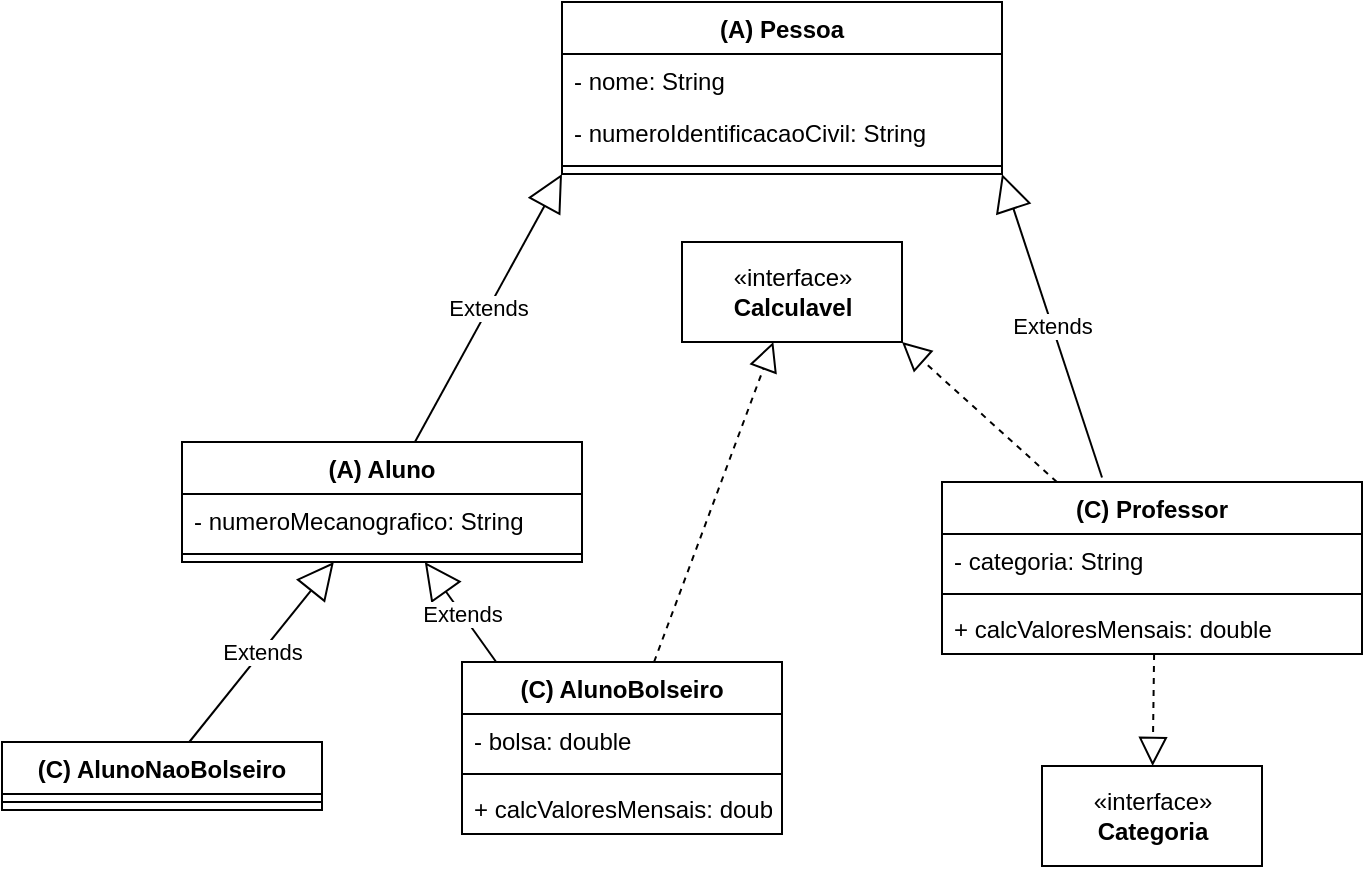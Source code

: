 <mxfile version="13.7.9" type="device"><diagram id="8RQ4-F48VzmFMLa-UICV" name="Page-1"><mxGraphModel dx="1108" dy="510" grid="1" gridSize="10" guides="1" tooltips="1" connect="1" arrows="1" fold="1" page="1" pageScale="1" pageWidth="827" pageHeight="1169" math="0" shadow="0"><root><mxCell id="0"/><mxCell id="1" parent="0"/><mxCell id="Sxa3ifZvIDoL00rnNnbX-16" value="«interface»&lt;br&gt;&lt;b&gt;Calculavel&lt;/b&gt;" style="html=1;" vertex="1" parent="1"><mxGeometry x="390" y="180" width="110" height="50" as="geometry"/></mxCell><mxCell id="Sxa3ifZvIDoL00rnNnbX-9" value="(C) Professor" style="swimlane;fontStyle=1;align=center;verticalAlign=top;childLayout=stackLayout;horizontal=1;startSize=26;horizontalStack=0;resizeParent=1;resizeParentMax=0;resizeLast=0;collapsible=1;marginBottom=0;" vertex="1" parent="1"><mxGeometry x="520" y="300" width="210" height="86" as="geometry"/></mxCell><mxCell id="Sxa3ifZvIDoL00rnNnbX-10" value="- categoria: String" style="text;strokeColor=none;fillColor=none;align=left;verticalAlign=top;spacingLeft=4;spacingRight=4;overflow=hidden;rotatable=0;points=[[0,0.5],[1,0.5]];portConstraint=eastwest;" vertex="1" parent="Sxa3ifZvIDoL00rnNnbX-9"><mxGeometry y="26" width="210" height="26" as="geometry"/></mxCell><mxCell id="Sxa3ifZvIDoL00rnNnbX-11" value="" style="line;strokeWidth=1;fillColor=none;align=left;verticalAlign=middle;spacingTop=-1;spacingLeft=3;spacingRight=3;rotatable=0;labelPosition=right;points=[];portConstraint=eastwest;" vertex="1" parent="Sxa3ifZvIDoL00rnNnbX-9"><mxGeometry y="52" width="210" height="8" as="geometry"/></mxCell><mxCell id="Sxa3ifZvIDoL00rnNnbX-14" value="+ calcValoresMensais: double" style="text;strokeColor=none;fillColor=none;align=left;verticalAlign=top;spacingLeft=4;spacingRight=4;overflow=hidden;rotatable=0;points=[[0,0.5],[1,0.5]];portConstraint=eastwest;" vertex="1" parent="Sxa3ifZvIDoL00rnNnbX-9"><mxGeometry y="60" width="210" height="26" as="geometry"/></mxCell><mxCell id="Sxa3ifZvIDoL00rnNnbX-17" value="" style="endArrow=block;dashed=1;endFill=0;endSize=12;html=1;" edge="1" parent="1" source="Sxa3ifZvIDoL00rnNnbX-21" target="Sxa3ifZvIDoL00rnNnbX-16"><mxGeometry width="160" relative="1" as="geometry"><mxPoint x="160" y="450" as="sourcePoint"/><mxPoint x="320" y="450" as="targetPoint"/></mxGeometry></mxCell><mxCell id="Sxa3ifZvIDoL00rnNnbX-18" value="" style="endArrow=block;dashed=1;endFill=0;endSize=12;html=1;entryX=1;entryY=1;entryDx=0;entryDy=0;" edge="1" parent="1" source="Sxa3ifZvIDoL00rnNnbX-9" target="Sxa3ifZvIDoL00rnNnbX-16"><mxGeometry width="160" relative="1" as="geometry"><mxPoint x="210" y="500" as="sourcePoint"/><mxPoint x="370" y="500" as="targetPoint"/></mxGeometry></mxCell><mxCell id="Sxa3ifZvIDoL00rnNnbX-19" value="Extends" style="endArrow=block;endSize=16;endFill=0;html=1;entryX=0;entryY=1;entryDx=0;entryDy=0;" edge="1" parent="1" source="Sxa3ifZvIDoL00rnNnbX-5" target="Sxa3ifZvIDoL00rnNnbX-1"><mxGeometry width="160" relative="1" as="geometry"><mxPoint x="160" y="250" as="sourcePoint"/><mxPoint x="320" y="250" as="targetPoint"/></mxGeometry></mxCell><mxCell id="Sxa3ifZvIDoL00rnNnbX-20" value="Extends" style="endArrow=block;endSize=16;endFill=0;html=1;exitX=0.381;exitY=-0.026;exitDx=0;exitDy=0;exitPerimeter=0;entryX=1;entryY=1;entryDx=0;entryDy=0;" edge="1" parent="1" source="Sxa3ifZvIDoL00rnNnbX-9" target="Sxa3ifZvIDoL00rnNnbX-1"><mxGeometry width="160" relative="1" as="geometry"><mxPoint x="210" y="450" as="sourcePoint"/><mxPoint x="370" y="450" as="targetPoint"/></mxGeometry></mxCell><mxCell id="Sxa3ifZvIDoL00rnNnbX-1" value="(A) Pessoa" style="swimlane;fontStyle=1;align=center;verticalAlign=top;childLayout=stackLayout;horizontal=1;startSize=26;horizontalStack=0;resizeParent=1;resizeParentMax=0;resizeLast=0;collapsible=1;marginBottom=0;" vertex="1" parent="1"><mxGeometry x="330" y="60" width="220" height="86" as="geometry"/></mxCell><mxCell id="Sxa3ifZvIDoL00rnNnbX-2" value="- nome: String" style="text;strokeColor=none;fillColor=none;align=left;verticalAlign=top;spacingLeft=4;spacingRight=4;overflow=hidden;rotatable=0;points=[[0,0.5],[1,0.5]];portConstraint=eastwest;" vertex="1" parent="Sxa3ifZvIDoL00rnNnbX-1"><mxGeometry y="26" width="220" height="26" as="geometry"/></mxCell><mxCell id="Sxa3ifZvIDoL00rnNnbX-15" value="- numeroIdentificacaoCivil: String" style="text;strokeColor=none;fillColor=none;align=left;verticalAlign=top;spacingLeft=4;spacingRight=4;overflow=hidden;rotatable=0;points=[[0,0.5],[1,0.5]];portConstraint=eastwest;" vertex="1" parent="Sxa3ifZvIDoL00rnNnbX-1"><mxGeometry y="52" width="220" height="26" as="geometry"/></mxCell><mxCell id="Sxa3ifZvIDoL00rnNnbX-3" value="" style="line;strokeWidth=1;fillColor=none;align=left;verticalAlign=middle;spacingTop=-1;spacingLeft=3;spacingRight=3;rotatable=0;labelPosition=right;points=[];portConstraint=eastwest;" vertex="1" parent="Sxa3ifZvIDoL00rnNnbX-1"><mxGeometry y="78" width="220" height="8" as="geometry"/></mxCell><mxCell id="Sxa3ifZvIDoL00rnNnbX-30" value="Extends" style="endArrow=block;endSize=16;endFill=0;html=1;" edge="1" parent="1" source="Sxa3ifZvIDoL00rnNnbX-25" target="Sxa3ifZvIDoL00rnNnbX-5"><mxGeometry width="160" relative="1" as="geometry"><mxPoint x="420" y="560" as="sourcePoint"/><mxPoint x="280.8" y="386.598" as="targetPoint"/></mxGeometry></mxCell><mxCell id="Sxa3ifZvIDoL00rnNnbX-31" value="Extends" style="endArrow=block;endSize=16;endFill=0;html=1;exitX=0.113;exitY=0.016;exitDx=0;exitDy=0;exitPerimeter=0;" edge="1" parent="1" source="Sxa3ifZvIDoL00rnNnbX-21" target="Sxa3ifZvIDoL00rnNnbX-5"><mxGeometry width="160" relative="1" as="geometry"><mxPoint x="40" y="440" as="sourcePoint"/><mxPoint x="200" y="440" as="targetPoint"/></mxGeometry></mxCell><mxCell id="Sxa3ifZvIDoL00rnNnbX-33" value="«interface»&lt;br&gt;&lt;b&gt;Categoria&lt;/b&gt;" style="html=1;" vertex="1" parent="1"><mxGeometry x="570" y="442" width="110" height="50" as="geometry"/></mxCell><mxCell id="Sxa3ifZvIDoL00rnNnbX-34" value="" style="endArrow=block;dashed=1;endFill=0;endSize=12;html=1;exitX=0.505;exitY=1;exitDx=0;exitDy=0;exitPerimeter=0;" edge="1" parent="1" source="Sxa3ifZvIDoL00rnNnbX-14" target="Sxa3ifZvIDoL00rnNnbX-33"><mxGeometry width="160" relative="1" as="geometry"><mxPoint x="291.6" y="310" as="sourcePoint"/><mxPoint x="412" y="240" as="targetPoint"/></mxGeometry></mxCell><mxCell id="Sxa3ifZvIDoL00rnNnbX-5" value="(A) Aluno" style="swimlane;fontStyle=1;align=center;verticalAlign=top;childLayout=stackLayout;horizontal=1;startSize=26;horizontalStack=0;resizeParent=1;resizeParentMax=0;resizeLast=0;collapsible=1;marginBottom=0;" vertex="1" parent="1"><mxGeometry x="140" y="280" width="200" height="60" as="geometry"/></mxCell><mxCell id="Sxa3ifZvIDoL00rnNnbX-6" value="- numeroMecanografico: String" style="text;strokeColor=none;fillColor=none;align=left;verticalAlign=top;spacingLeft=4;spacingRight=4;overflow=hidden;rotatable=0;points=[[0,0.5],[1,0.5]];portConstraint=eastwest;" vertex="1" parent="Sxa3ifZvIDoL00rnNnbX-5"><mxGeometry y="26" width="200" height="26" as="geometry"/></mxCell><mxCell id="Sxa3ifZvIDoL00rnNnbX-7" value="" style="line;strokeWidth=1;fillColor=none;align=left;verticalAlign=middle;spacingTop=-1;spacingLeft=3;spacingRight=3;rotatable=0;labelPosition=right;points=[];portConstraint=eastwest;" vertex="1" parent="Sxa3ifZvIDoL00rnNnbX-5"><mxGeometry y="52" width="200" height="8" as="geometry"/></mxCell><mxCell id="Sxa3ifZvIDoL00rnNnbX-21" value="(C) AlunoBolseiro" style="swimlane;fontStyle=1;align=center;verticalAlign=top;childLayout=stackLayout;horizontal=1;startSize=26;horizontalStack=0;resizeParent=1;resizeParentMax=0;resizeLast=0;collapsible=1;marginBottom=0;" vertex="1" parent="1"><mxGeometry x="280" y="390" width="160" height="86" as="geometry"/></mxCell><mxCell id="Sxa3ifZvIDoL00rnNnbX-22" value="- bolsa: double" style="text;strokeColor=none;fillColor=none;align=left;verticalAlign=top;spacingLeft=4;spacingRight=4;overflow=hidden;rotatable=0;points=[[0,0.5],[1,0.5]];portConstraint=eastwest;" vertex="1" parent="Sxa3ifZvIDoL00rnNnbX-21"><mxGeometry y="26" width="160" height="26" as="geometry"/></mxCell><mxCell id="Sxa3ifZvIDoL00rnNnbX-23" value="" style="line;strokeWidth=1;fillColor=none;align=left;verticalAlign=middle;spacingTop=-1;spacingLeft=3;spacingRight=3;rotatable=0;labelPosition=right;points=[];portConstraint=eastwest;" vertex="1" parent="Sxa3ifZvIDoL00rnNnbX-21"><mxGeometry y="52" width="160" height="8" as="geometry"/></mxCell><mxCell id="Sxa3ifZvIDoL00rnNnbX-32" value="+ calcValoresMensais: double" style="text;strokeColor=none;fillColor=none;align=left;verticalAlign=top;spacingLeft=4;spacingRight=4;overflow=hidden;rotatable=0;points=[[0,0.5],[1,0.5]];portConstraint=eastwest;" vertex="1" parent="Sxa3ifZvIDoL00rnNnbX-21"><mxGeometry y="60" width="160" height="26" as="geometry"/></mxCell><mxCell id="Sxa3ifZvIDoL00rnNnbX-25" value="(C) AlunoNaoBolseiro" style="swimlane;fontStyle=1;align=center;verticalAlign=top;childLayout=stackLayout;horizontal=1;startSize=26;horizontalStack=0;resizeParent=1;resizeParentMax=0;resizeLast=0;collapsible=1;marginBottom=0;" vertex="1" parent="1"><mxGeometry x="50" y="430" width="160" height="34" as="geometry"/></mxCell><mxCell id="Sxa3ifZvIDoL00rnNnbX-27" value="" style="line;strokeWidth=1;fillColor=none;align=left;verticalAlign=middle;spacingTop=-1;spacingLeft=3;spacingRight=3;rotatable=0;labelPosition=right;points=[];portConstraint=eastwest;" vertex="1" parent="Sxa3ifZvIDoL00rnNnbX-25"><mxGeometry y="26" width="160" height="8" as="geometry"/></mxCell></root></mxGraphModel></diagram></mxfile>